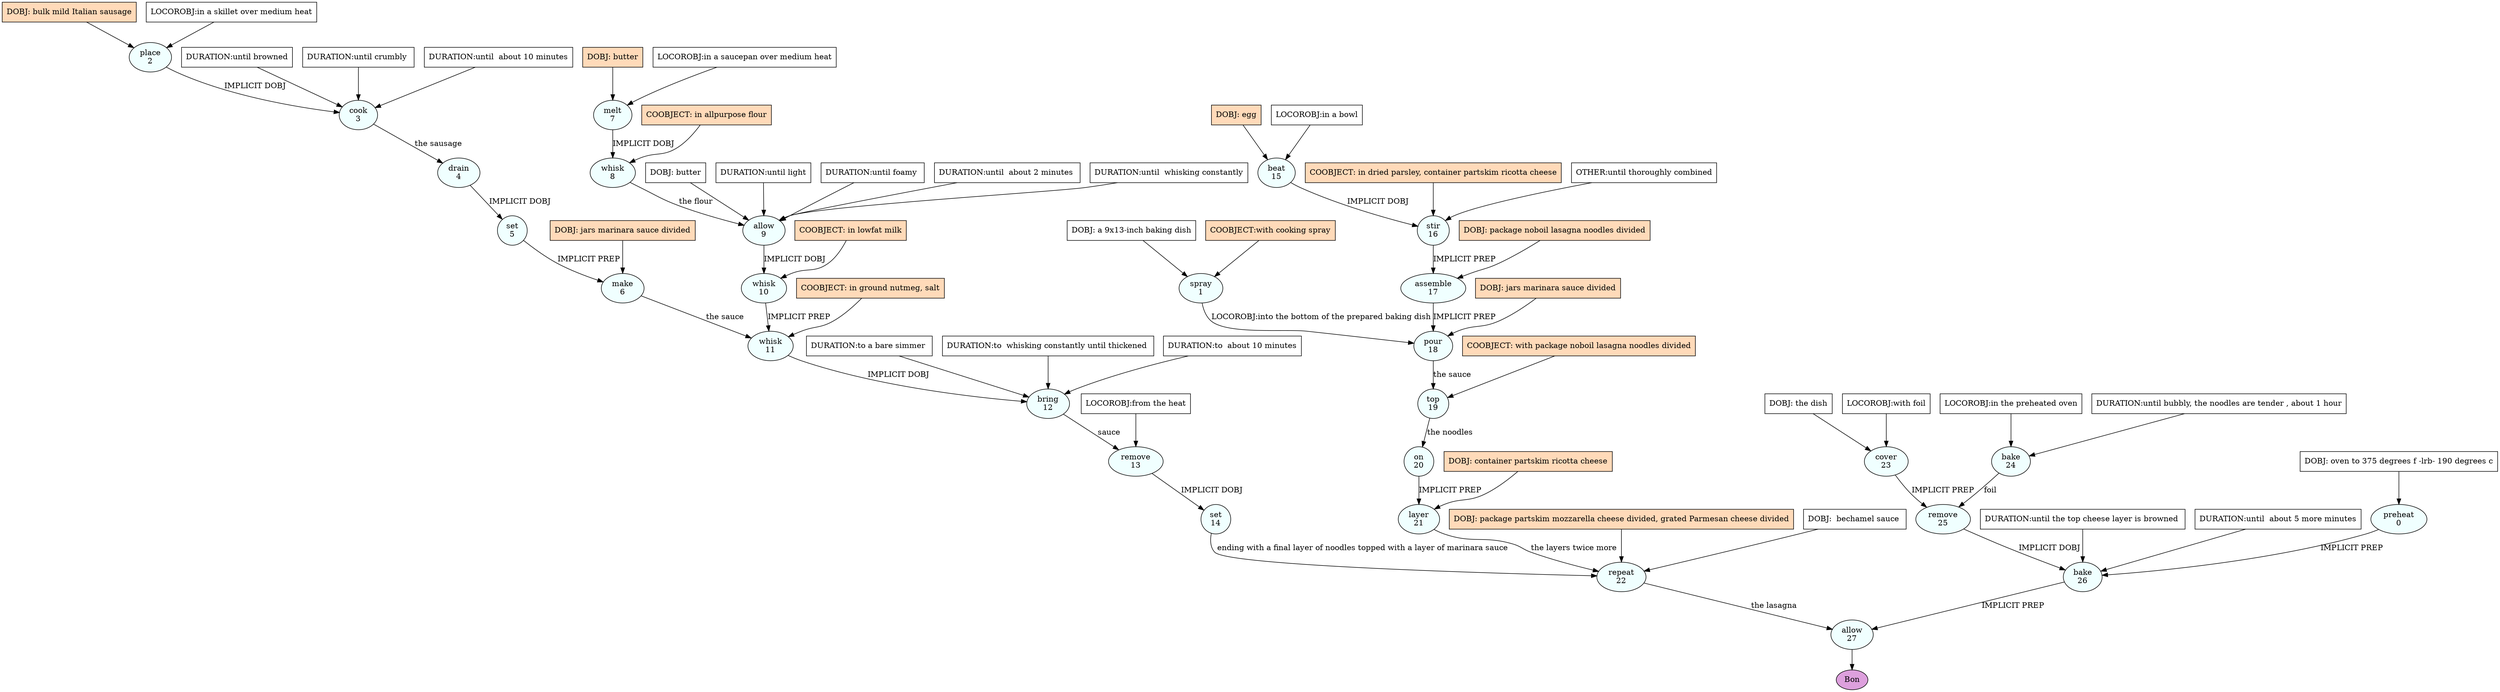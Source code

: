 digraph recipe {
E0[label="preheat
0", shape=oval, style=filled, fillcolor=azure]
E1[label="spray
1", shape=oval, style=filled, fillcolor=azure]
E2[label="place
2", shape=oval, style=filled, fillcolor=azure]
E3[label="cook
3", shape=oval, style=filled, fillcolor=azure]
E4[label="drain
4", shape=oval, style=filled, fillcolor=azure]
E5[label="set
5", shape=oval, style=filled, fillcolor=azure]
E6[label="make
6", shape=oval, style=filled, fillcolor=azure]
E7[label="melt
7", shape=oval, style=filled, fillcolor=azure]
E8[label="whisk
8", shape=oval, style=filled, fillcolor=azure]
E9[label="allow
9", shape=oval, style=filled, fillcolor=azure]
E10[label="whisk
10", shape=oval, style=filled, fillcolor=azure]
E11[label="whisk
11", shape=oval, style=filled, fillcolor=azure]
E12[label="bring
12", shape=oval, style=filled, fillcolor=azure]
E13[label="remove
13", shape=oval, style=filled, fillcolor=azure]
E14[label="set
14", shape=oval, style=filled, fillcolor=azure]
E15[label="beat
15", shape=oval, style=filled, fillcolor=azure]
E16[label="stir
16", shape=oval, style=filled, fillcolor=azure]
E17[label="assemble
17", shape=oval, style=filled, fillcolor=azure]
E18[label="pour
18", shape=oval, style=filled, fillcolor=azure]
E19[label="top
19", shape=oval, style=filled, fillcolor=azure]
E20[label="on
20", shape=oval, style=filled, fillcolor=azure]
E21[label="layer
21", shape=oval, style=filled, fillcolor=azure]
E22[label="repeat
22", shape=oval, style=filled, fillcolor=azure]
E23[label="cover
23", shape=oval, style=filled, fillcolor=azure]
E24[label="bake
24", shape=oval, style=filled, fillcolor=azure]
E25[label="remove
25", shape=oval, style=filled, fillcolor=azure]
E26[label="bake
26", shape=oval, style=filled, fillcolor=azure]
E27[label="allow
27", shape=oval, style=filled, fillcolor=azure]
D23[label="DOBJ: the dish", shape=box, style=filled, fillcolor=white]
D23 -> E23
P23_0[label="LOCOROBJ:with foil", shape=box, style=filled, fillcolor=white]
P23_0 -> E23
P24_0[label="LOCOROBJ:in the preheated oven", shape=box, style=filled, fillcolor=white]
P24_0 -> E24
P24_1[label="DURATION:until bubbly, the noodles are tender , about 1 hour", shape=box, style=filled, fillcolor=white]
P24_1 -> E24
D15[label="DOBJ: egg", shape=box, style=filled, fillcolor=peachpuff]
D15 -> E15
P15_0[label="LOCOROBJ:in a bowl", shape=box, style=filled, fillcolor=white]
P15_0 -> E15
D0[label="DOBJ: oven to 375 degrees f -lrb- 190 degrees c", shape=box, style=filled, fillcolor=white]
D0 -> E0
D7[label="DOBJ: butter", shape=box, style=filled, fillcolor=peachpuff]
D7 -> E7
P7_0[label="LOCOROBJ:in a saucepan over medium heat", shape=box, style=filled, fillcolor=white]
P7_0 -> E7
D1[label="DOBJ: a 9x13-inch baking dish", shape=box, style=filled, fillcolor=white]
D1 -> E1
P1_0[label="COOBJECT:with cooking spray", shape=box, style=filled, fillcolor=peachpuff]
P1_0 -> E1
D2[label="DOBJ: bulk mild Italian sausage", shape=box, style=filled, fillcolor=peachpuff]
D2 -> E2
P2_0[label="LOCOROBJ:in a skillet over medium heat", shape=box, style=filled, fillcolor=white]
P2_0 -> E2
E2 -> E3 [label="IMPLICIT DOBJ"]
P3_0_0[label="DURATION:until browned", shape=box, style=filled, fillcolor=white]
P3_0_0 -> E3
P3_0_1[label="DURATION:until crumbly ", shape=box, style=filled, fillcolor=white]
P3_0_1 -> E3
P3_0_2[label="DURATION:until  about 10 minutes", shape=box, style=filled, fillcolor=white]
P3_0_2 -> E3
E3 -> E4 [label="the sausage"]
E4 -> E5 [label="IMPLICIT DOBJ"]
D6_ing[label="DOBJ: jars marinara sauce divided", shape=box, style=filled, fillcolor=peachpuff]
D6_ing -> E6
E5 -> E6 [label="IMPLICIT PREP"]
E7 -> E8 [label="IMPLICIT DOBJ"]
P8_0_ing[label="COOBJECT: in allpurpose flour", shape=box, style=filled, fillcolor=peachpuff]
P8_0_ing -> E8
E8 -> E9 [label="the flour"]
D9_1[label="DOBJ: butter", shape=box, style=filled, fillcolor=white]
D9_1 -> E9
P9_0_0[label="DURATION:until light", shape=box, style=filled, fillcolor=white]
P9_0_0 -> E9
P9_0_1[label="DURATION:until foamy ", shape=box, style=filled, fillcolor=white]
P9_0_1 -> E9
P9_0_2[label="DURATION:until  about 2 minutes ", shape=box, style=filled, fillcolor=white]
P9_0_2 -> E9
P9_0_3[label="DURATION:until  whisking constantly", shape=box, style=filled, fillcolor=white]
P9_0_3 -> E9
E9 -> E10 [label="IMPLICIT DOBJ"]
P10_0_ing[label="COOBJECT: in lowfat milk", shape=box, style=filled, fillcolor=peachpuff]
P10_0_ing -> E10
E6 -> E11 [label="the sauce"]
E10 -> E11 [label="IMPLICIT PREP"]
P11_1_ing[label="COOBJECT: in ground nutmeg, salt", shape=box, style=filled, fillcolor=peachpuff]
P11_1_ing -> E11
E11 -> E12 [label="IMPLICIT DOBJ"]
P12_0_0[label="DURATION:to a bare simmer ", shape=box, style=filled, fillcolor=white]
P12_0_0 -> E12
P12_0_1[label="DURATION:to  whisking constantly until thickened ", shape=box, style=filled, fillcolor=white]
P12_0_1 -> E12
P12_0_2[label="DURATION:to  about 10 minutes", shape=box, style=filled, fillcolor=white]
P12_0_2 -> E12
E12 -> E13 [label="sauce"]
P13_0_0[label="LOCOROBJ:from the heat", shape=box, style=filled, fillcolor=white]
P13_0_0 -> E13
E13 -> E14 [label="IMPLICIT DOBJ"]
E15 -> E16 [label="IMPLICIT DOBJ"]
P16_0_ing[label="COOBJECT: in dried parsley, container partskim ricotta cheese", shape=box, style=filled, fillcolor=peachpuff]
P16_0_ing -> E16
P16_1_0[label="OTHER:until thoroughly combined", shape=box, style=filled, fillcolor=white]
P16_1_0 -> E16
D17_ing[label="DOBJ: package noboil lasagna noodles divided", shape=box, style=filled, fillcolor=peachpuff]
D17_ing -> E17
E16 -> E17 [label="IMPLICIT PREP"]
D18_ing[label="DOBJ: jars marinara sauce divided", shape=box, style=filled, fillcolor=peachpuff]
D18_ing -> E18
E17 -> E18 [label="IMPLICIT PREP"]
E1 -> E18 [label="LOCOROBJ:into the bottom of the prepared baking dish"]
E18 -> E19 [label="the sauce"]
P19_0_ing[label="COOBJECT: with package noboil lasagna noodles divided", shape=box, style=filled, fillcolor=peachpuff]
P19_0_ing -> E19
E19 -> E20 [label="the noodles"]
D21_ing[label="DOBJ: container partskim ricotta cheese", shape=box, style=filled, fillcolor=peachpuff]
D21_ing -> E21
E20 -> E21 [label="IMPLICIT PREP"]
D22_ing[label="DOBJ: package partskim mozzarella cheese divided, grated Parmesan cheese divided", shape=box, style=filled, fillcolor=peachpuff]
D22_ing -> E22
E21 -> E22 [label="the layers twice more "]
E14 -> E22 [label=" ending with a final layer of noodles topped with a layer of marinara sauce "]
D22_2[label="DOBJ:  bechamel sauce ", shape=box, style=filled, fillcolor=white]
D22_2 -> E22
E24 -> E25 [label="foil"]
E23 -> E25 [label="IMPLICIT PREP"]
E25 -> E26 [label="IMPLICIT DOBJ"]
E0 -> E26 [label="IMPLICIT PREP"]
P26_1_0[label="DURATION:until the top cheese layer is browned ", shape=box, style=filled, fillcolor=white]
P26_1_0 -> E26
P26_1_1[label="DURATION:until  about 5 more minutes", shape=box, style=filled, fillcolor=white]
P26_1_1 -> E26
E22 -> E27 [label="the lasagna"]
E26 -> E27 [label="IMPLICIT PREP"]
EOR[label="Bon", shape=oval, style=filled, fillcolor=plum]
E27 -> EOR
}
